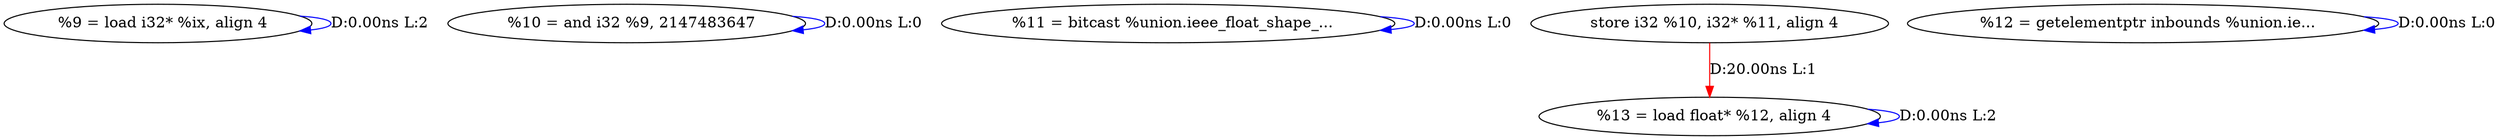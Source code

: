 digraph {
Node0x2cbfc80[label="  %9 = load i32* %ix, align 4"];
Node0x2cbfc80 -> Node0x2cbfc80[label="D:0.00ns L:2",color=blue];
Node0x2cbfd60[label="  %10 = and i32 %9, 2147483647"];
Node0x2cbfd60 -> Node0x2cbfd60[label="D:0.00ns L:0",color=blue];
Node0x2cbfe40[label="  %11 = bitcast %union.ieee_float_shape_..."];
Node0x2cbfe40 -> Node0x2cbfe40[label="D:0.00ns L:0",color=blue];
Node0x2cc00e0[label="  %13 = load float* %12, align 4"];
Node0x2cbff20[label="  store i32 %10, i32* %11, align 4"];
Node0x2cbff20 -> Node0x2cc00e0[label="D:20.00ns L:1",color=red];
Node0x2cc0000[label="  %12 = getelementptr inbounds %union.ie..."];
Node0x2cc0000 -> Node0x2cc0000[label="D:0.00ns L:0",color=blue];
Node0x2cc00e0 -> Node0x2cc00e0[label="D:0.00ns L:2",color=blue];
}
